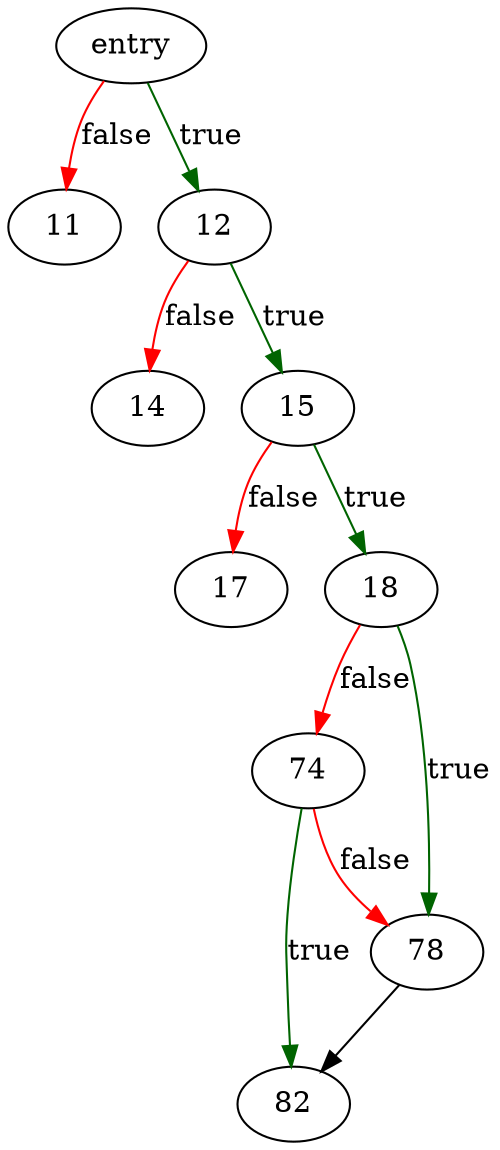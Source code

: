 digraph "mulredc2" {
	// Node definitions.
	8 [label=entry];
	11;
	12;
	14;
	15;
	17;
	18;
	74;
	78;
	82;

	// Edge definitions.
	8 -> 11 [
		color=red
		label=false
	];
	8 -> 12 [
		color=darkgreen
		label=true
	];
	12 -> 14 [
		color=red
		label=false
	];
	12 -> 15 [
		color=darkgreen
		label=true
	];
	15 -> 17 [
		color=red
		label=false
	];
	15 -> 18 [
		color=darkgreen
		label=true
	];
	18 -> 74 [
		color=red
		label=false
	];
	18 -> 78 [
		color=darkgreen
		label=true
	];
	74 -> 78 [
		color=red
		label=false
	];
	74 -> 82 [
		color=darkgreen
		label=true
	];
	78 -> 82;
}